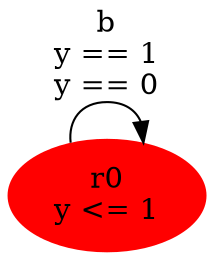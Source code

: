 digraph A11q {
 rankdir=LR;
 size="8,5"
0 [label="r0\ny <= 1\n",color=red, style=filled];
0 -> 0 [label="b\ny == 1\ny == 0"];
}